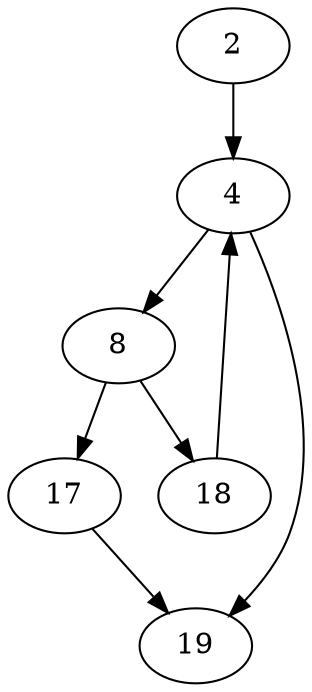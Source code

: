 digraph call_graph {
	2
	4
	8
	17
	18
	19
	2 -> 4
	4 -> 8
	4 -> 19
	8 -> 17
	8 -> 18
	17 -> 19
	18 -> 4
}
